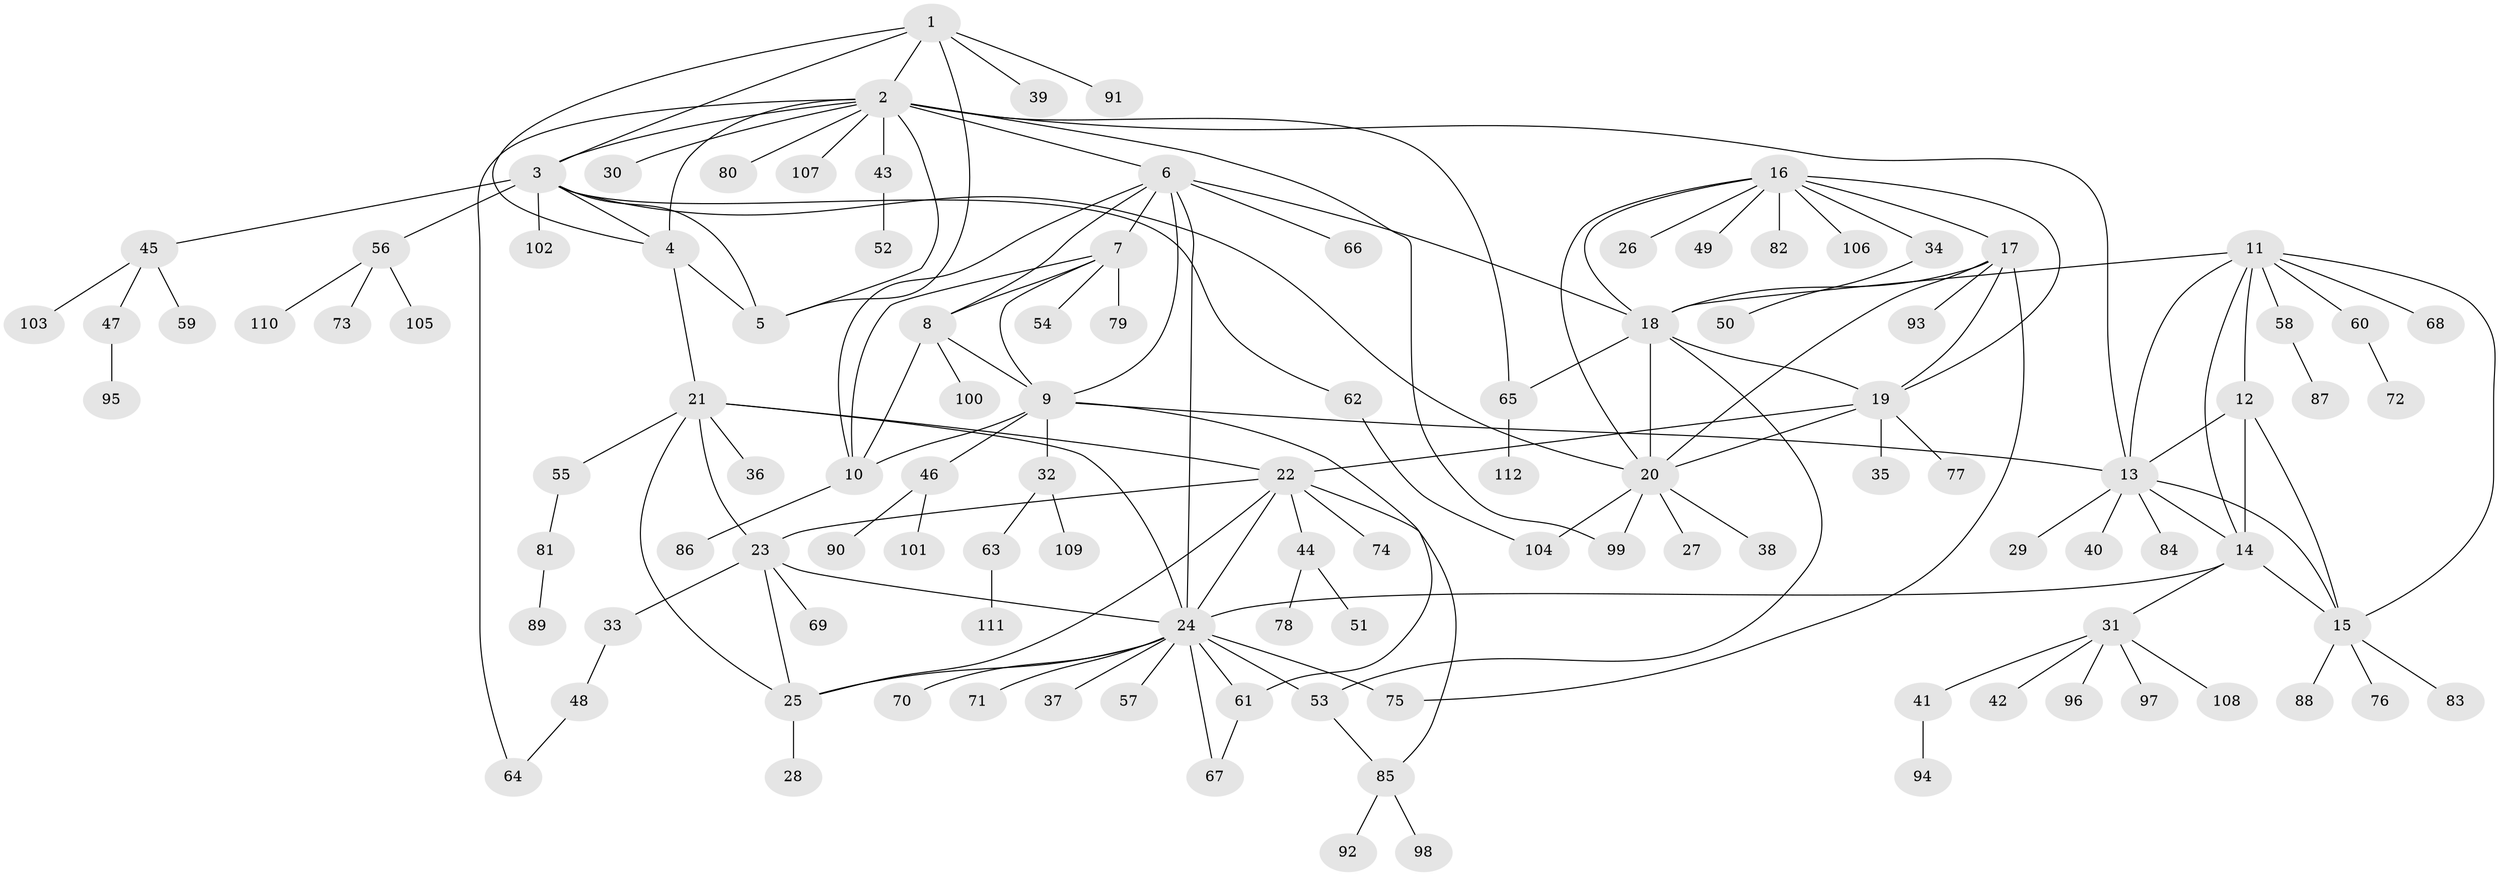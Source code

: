 // Generated by graph-tools (version 1.1) at 2025/02/03/09/25 03:02:33]
// undirected, 112 vertices, 156 edges
graph export_dot {
graph [start="1"]
  node [color=gray90,style=filled];
  1;
  2;
  3;
  4;
  5;
  6;
  7;
  8;
  9;
  10;
  11;
  12;
  13;
  14;
  15;
  16;
  17;
  18;
  19;
  20;
  21;
  22;
  23;
  24;
  25;
  26;
  27;
  28;
  29;
  30;
  31;
  32;
  33;
  34;
  35;
  36;
  37;
  38;
  39;
  40;
  41;
  42;
  43;
  44;
  45;
  46;
  47;
  48;
  49;
  50;
  51;
  52;
  53;
  54;
  55;
  56;
  57;
  58;
  59;
  60;
  61;
  62;
  63;
  64;
  65;
  66;
  67;
  68;
  69;
  70;
  71;
  72;
  73;
  74;
  75;
  76;
  77;
  78;
  79;
  80;
  81;
  82;
  83;
  84;
  85;
  86;
  87;
  88;
  89;
  90;
  91;
  92;
  93;
  94;
  95;
  96;
  97;
  98;
  99;
  100;
  101;
  102;
  103;
  104;
  105;
  106;
  107;
  108;
  109;
  110;
  111;
  112;
  1 -- 2;
  1 -- 3;
  1 -- 4;
  1 -- 5;
  1 -- 39;
  1 -- 91;
  2 -- 3;
  2 -- 4;
  2 -- 5;
  2 -- 6;
  2 -- 13;
  2 -- 30;
  2 -- 43;
  2 -- 64;
  2 -- 65;
  2 -- 80;
  2 -- 99;
  2 -- 107;
  3 -- 4;
  3 -- 5;
  3 -- 20;
  3 -- 45;
  3 -- 56;
  3 -- 62;
  3 -- 102;
  4 -- 5;
  4 -- 21;
  6 -- 7;
  6 -- 8;
  6 -- 9;
  6 -- 10;
  6 -- 18;
  6 -- 24;
  6 -- 66;
  7 -- 8;
  7 -- 9;
  7 -- 10;
  7 -- 54;
  7 -- 79;
  8 -- 9;
  8 -- 10;
  8 -- 100;
  9 -- 10;
  9 -- 13;
  9 -- 32;
  9 -- 46;
  9 -- 61;
  10 -- 86;
  11 -- 12;
  11 -- 13;
  11 -- 14;
  11 -- 15;
  11 -- 18;
  11 -- 58;
  11 -- 60;
  11 -- 68;
  12 -- 13;
  12 -- 14;
  12 -- 15;
  13 -- 14;
  13 -- 15;
  13 -- 29;
  13 -- 40;
  13 -- 84;
  14 -- 15;
  14 -- 24;
  14 -- 31;
  15 -- 76;
  15 -- 83;
  15 -- 88;
  16 -- 17;
  16 -- 18;
  16 -- 19;
  16 -- 20;
  16 -- 26;
  16 -- 34;
  16 -- 49;
  16 -- 82;
  16 -- 106;
  17 -- 18;
  17 -- 19;
  17 -- 20;
  17 -- 75;
  17 -- 93;
  18 -- 19;
  18 -- 20;
  18 -- 53;
  18 -- 65;
  19 -- 20;
  19 -- 22;
  19 -- 35;
  19 -- 77;
  20 -- 27;
  20 -- 38;
  20 -- 99;
  20 -- 104;
  21 -- 22;
  21 -- 23;
  21 -- 24;
  21 -- 25;
  21 -- 36;
  21 -- 55;
  22 -- 23;
  22 -- 24;
  22 -- 25;
  22 -- 44;
  22 -- 74;
  22 -- 85;
  23 -- 24;
  23 -- 25;
  23 -- 33;
  23 -- 69;
  24 -- 25;
  24 -- 37;
  24 -- 53;
  24 -- 57;
  24 -- 61;
  24 -- 67;
  24 -- 70;
  24 -- 71;
  24 -- 75;
  25 -- 28;
  31 -- 41;
  31 -- 42;
  31 -- 96;
  31 -- 97;
  31 -- 108;
  32 -- 63;
  32 -- 109;
  33 -- 48;
  34 -- 50;
  41 -- 94;
  43 -- 52;
  44 -- 51;
  44 -- 78;
  45 -- 47;
  45 -- 59;
  45 -- 103;
  46 -- 90;
  46 -- 101;
  47 -- 95;
  48 -- 64;
  53 -- 85;
  55 -- 81;
  56 -- 73;
  56 -- 105;
  56 -- 110;
  58 -- 87;
  60 -- 72;
  61 -- 67;
  62 -- 104;
  63 -- 111;
  65 -- 112;
  81 -- 89;
  85 -- 92;
  85 -- 98;
}
